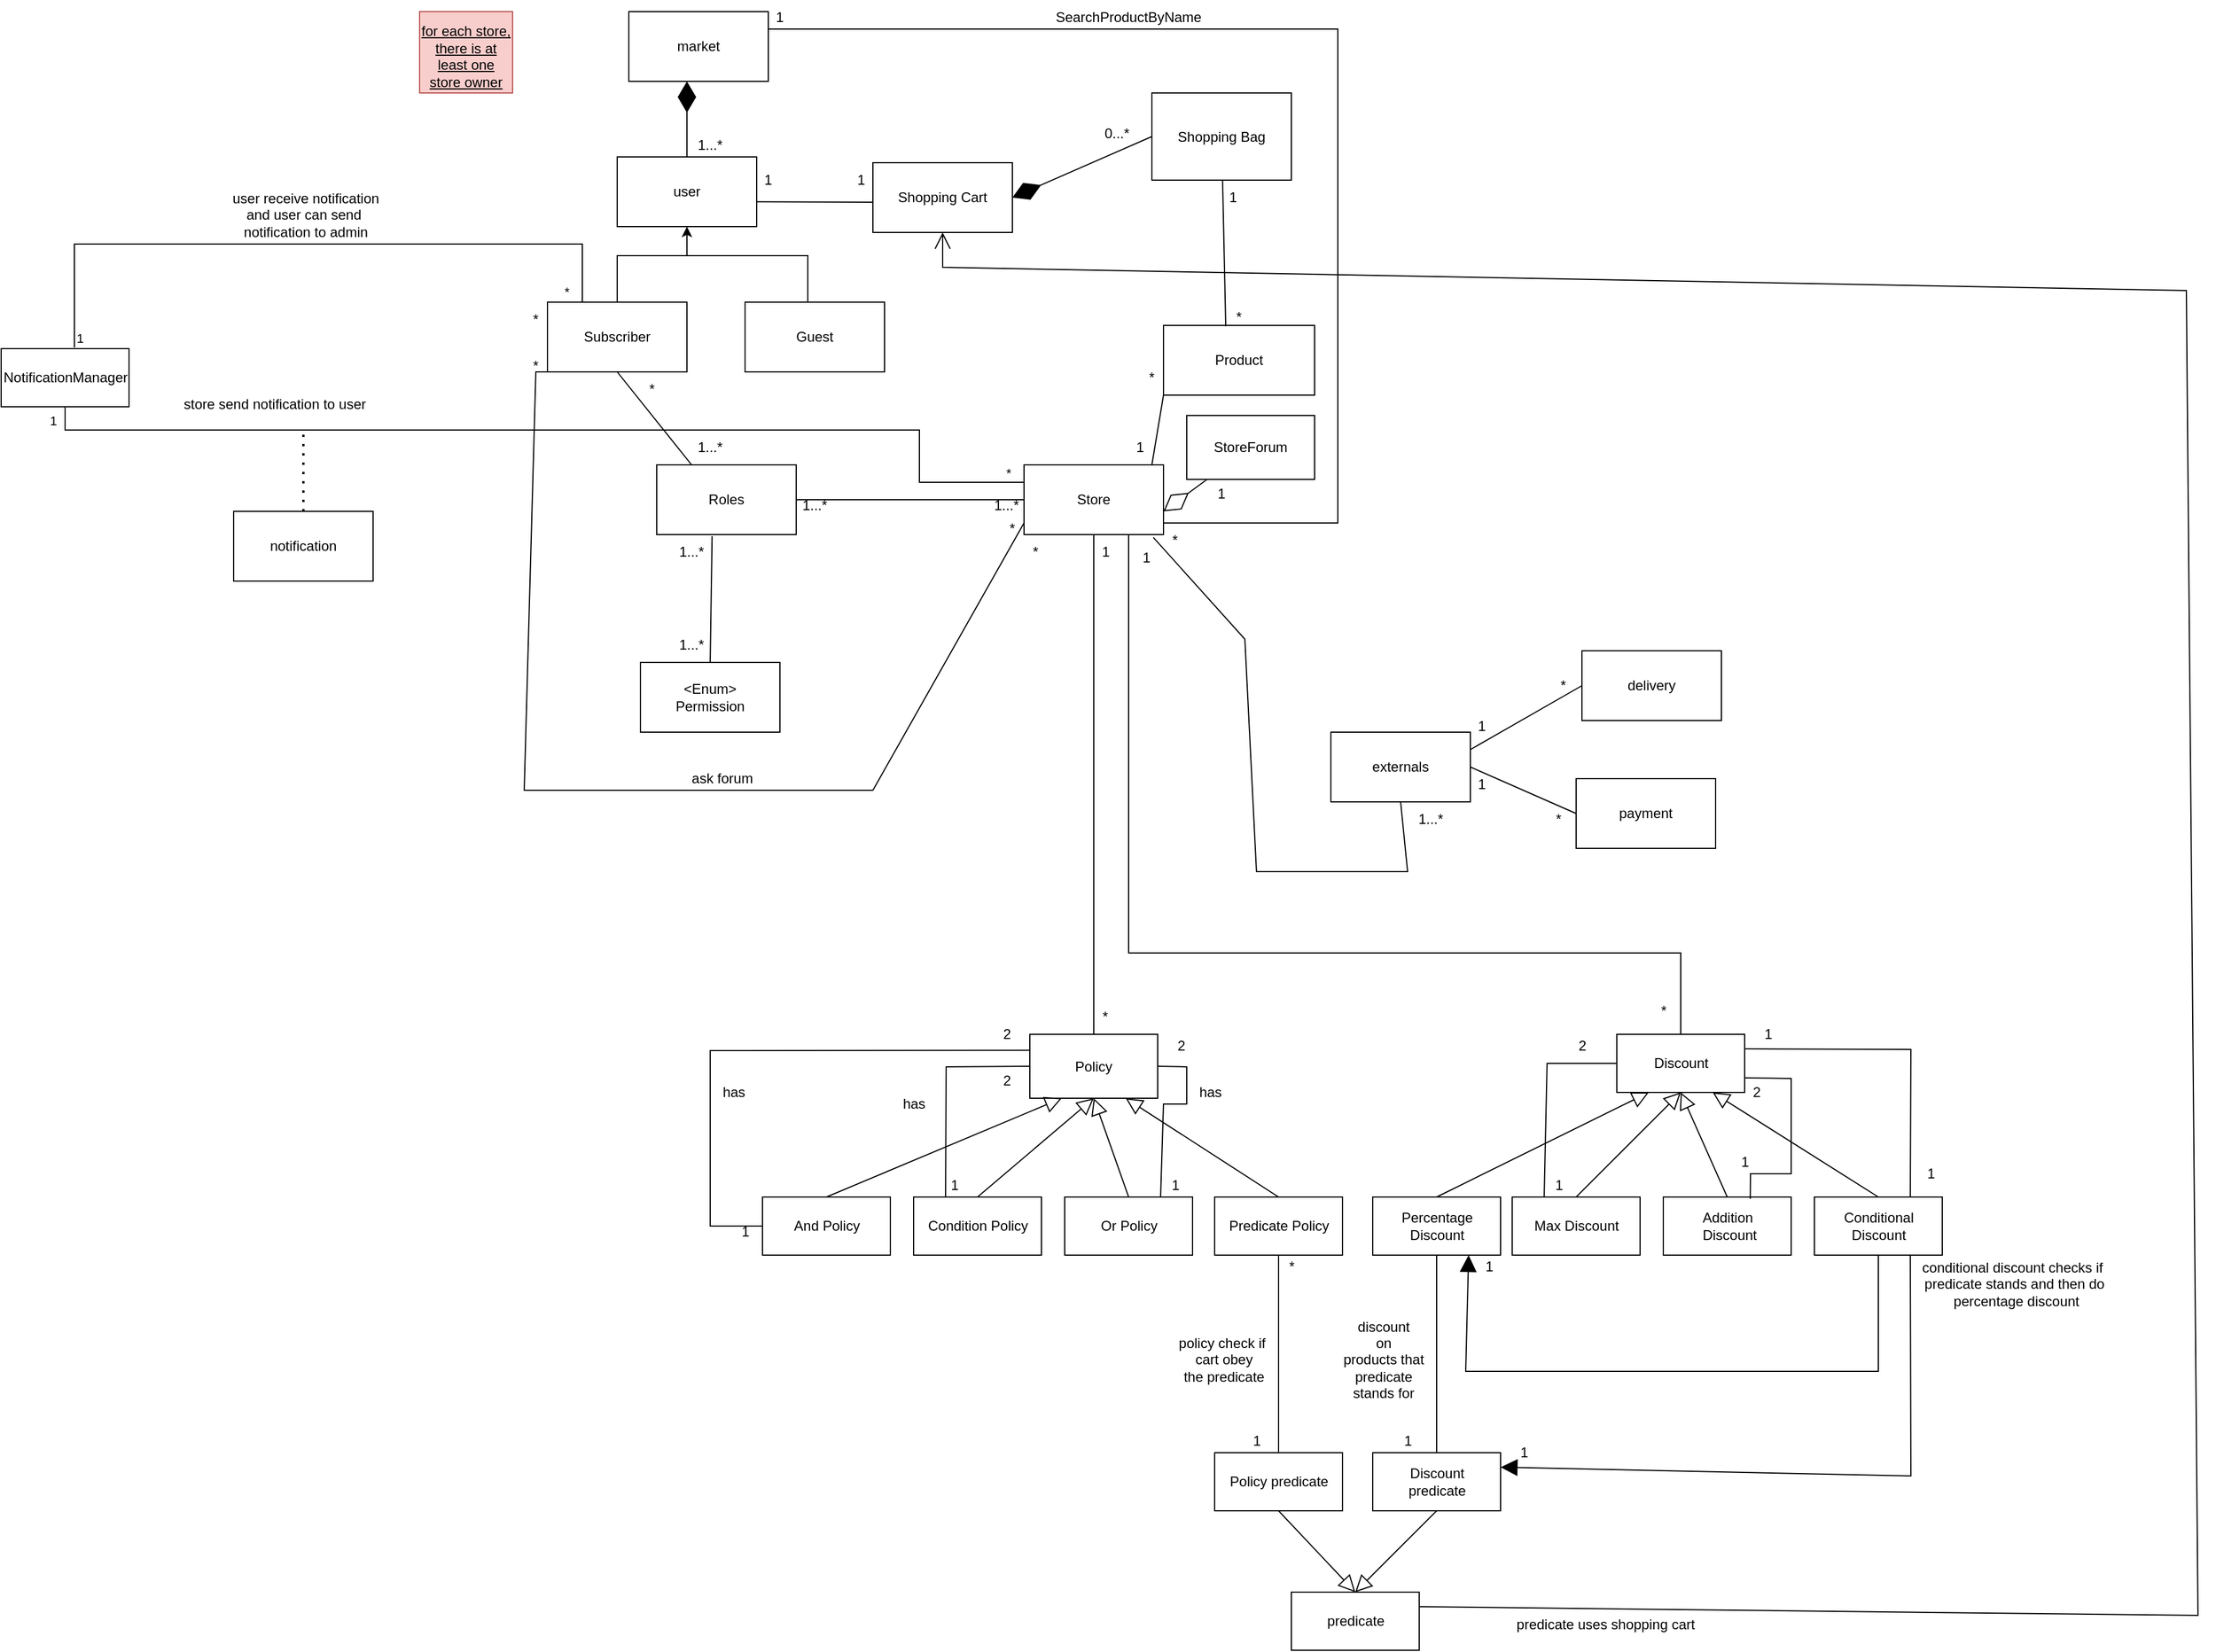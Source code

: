 <mxfile version="18.0.6" type="device"><diagram id="CNRtDulPWYAnTscaQBXn" name="Page-1"><mxGraphModel dx="1721" dy="625" grid="1" gridSize="10" guides="1" tooltips="1" connect="1" arrows="1" fold="1" page="0" pageScale="1" pageWidth="827" pageHeight="1169" math="0" shadow="0"><root><mxCell id="0"/><mxCell id="1" parent="0"/><mxCell id="8NnA5TS5kdoRxNdT7JG1-1" value="market" style="rounded=0;whiteSpace=wrap;html=1;" parent="1" vertex="1"><mxGeometry x="210" y="10" width="120" height="60" as="geometry"/></mxCell><mxCell id="8NnA5TS5kdoRxNdT7JG1-14" value="user" style="rounded=0;whiteSpace=wrap;html=1;" parent="1" vertex="1"><mxGeometry x="200" y="135" width="120" height="60" as="geometry"/></mxCell><mxCell id="8NnA5TS5kdoRxNdT7JG1-16" value="" style="endArrow=diamondThin;endFill=1;endSize=24;html=1;rounded=0;" parent="1" source="8NnA5TS5kdoRxNdT7JG1-14" edge="1"><mxGeometry width="160" relative="1" as="geometry"><mxPoint x="430" y="220" as="sourcePoint"/><mxPoint x="260" y="70" as="targetPoint"/></mxGeometry></mxCell><mxCell id="8NnA5TS5kdoRxNdT7JG1-17" value="1...*" style="text;html=1;strokeColor=none;fillColor=none;align=center;verticalAlign=middle;whiteSpace=wrap;rounded=0;" parent="1" vertex="1"><mxGeometry x="250" y="110" width="60" height="30" as="geometry"/></mxCell><mxCell id="8NnA5TS5kdoRxNdT7JG1-18" value="Guest" style="rounded=0;whiteSpace=wrap;html=1;" parent="1" vertex="1"><mxGeometry x="310" y="260" width="120" height="60" as="geometry"/></mxCell><mxCell id="8NnA5TS5kdoRxNdT7JG1-19" value="Subscriber" style="rounded=0;whiteSpace=wrap;html=1;" parent="1" vertex="1"><mxGeometry x="140" y="260" width="120" height="60" as="geometry"/></mxCell><mxCell id="8NnA5TS5kdoRxNdT7JG1-20" value="" style="edgeStyle=elbowEdgeStyle;elbow=vertical;endArrow=classic;html=1;rounded=0;entryX=0.5;entryY=1;entryDx=0;entryDy=0;exitX=0.45;exitY=-0.002;exitDx=0;exitDy=0;exitPerimeter=0;" parent="1" source="8NnA5TS5kdoRxNdT7JG1-18" target="8NnA5TS5kdoRxNdT7JG1-14" edge="1"><mxGeometry width="50" height="50" relative="1" as="geometry"><mxPoint x="430" y="270" as="sourcePoint"/><mxPoint x="480" y="220" as="targetPoint"/><Array as="points"><mxPoint x="260" y="220"/></Array></mxGeometry></mxCell><mxCell id="8NnA5TS5kdoRxNdT7JG1-23" value="" style="endArrow=none;html=1;rounded=0;entryX=0.5;entryY=1;entryDx=0;entryDy=0;exitX=0.25;exitY=0;exitDx=0;exitDy=0;" parent="1" source="8NnA5TS5kdoRxNdT7JG1-24" target="8NnA5TS5kdoRxNdT7JG1-19" edge="1"><mxGeometry width="50" height="50" relative="1" as="geometry"><mxPoint x="294" y="400" as="sourcePoint"/><mxPoint x="480" y="410" as="targetPoint"/></mxGeometry></mxCell><mxCell id="8NnA5TS5kdoRxNdT7JG1-24" value="Roles" style="rounded=0;whiteSpace=wrap;html=1;" parent="1" vertex="1"><mxGeometry x="234" y="400" width="120" height="60" as="geometry"/></mxCell><mxCell id="8NnA5TS5kdoRxNdT7JG1-27" value="1...*" style="text;html=1;strokeColor=none;fillColor=none;align=center;verticalAlign=middle;whiteSpace=wrap;rounded=0;" parent="1" vertex="1"><mxGeometry x="234" y="460" width="60" height="30" as="geometry"/></mxCell><mxCell id="8NnA5TS5kdoRxNdT7JG1-31" value="*" style="text;html=1;strokeColor=none;fillColor=none;align=center;verticalAlign=middle;whiteSpace=wrap;rounded=0;" parent="1" vertex="1"><mxGeometry x="200" y="320" width="60" height="30" as="geometry"/></mxCell><mxCell id="8NnA5TS5kdoRxNdT7JG1-32" value="&amp;lt;Enum&amp;gt;&lt;br&gt;Permission" style="rounded=0;whiteSpace=wrap;html=1;" parent="1" vertex="1"><mxGeometry x="220" y="570" width="120" height="60" as="geometry"/></mxCell><mxCell id="8NnA5TS5kdoRxNdT7JG1-33" value="1...*" style="text;html=1;strokeColor=none;fillColor=none;align=center;verticalAlign=middle;whiteSpace=wrap;rounded=0;" parent="1" vertex="1"><mxGeometry x="234" y="540" width="60" height="30" as="geometry"/></mxCell><mxCell id="8NnA5TS5kdoRxNdT7JG1-34" value="1...*" style="text;html=1;strokeColor=none;fillColor=none;align=center;verticalAlign=middle;whiteSpace=wrap;rounded=0;" parent="1" vertex="1"><mxGeometry x="250" y="370" width="60" height="30" as="geometry"/></mxCell><mxCell id="8NnA5TS5kdoRxNdT7JG1-35" value="Store" style="rounded=0;whiteSpace=wrap;html=1;" parent="1" vertex="1"><mxGeometry x="550" y="400" width="120" height="60" as="geometry"/></mxCell><mxCell id="8NnA5TS5kdoRxNdT7JG1-36" value="" style="endArrow=none;html=1;rounded=0;entryX=0;entryY=0.5;entryDx=0;entryDy=0;exitX=1;exitY=0.5;exitDx=0;exitDy=0;" parent="1" source="8NnA5TS5kdoRxNdT7JG1-24" target="8NnA5TS5kdoRxNdT7JG1-35" edge="1"><mxGeometry width="50" height="50" relative="1" as="geometry"><mxPoint x="450" y="520" as="sourcePoint"/><mxPoint x="500" y="470" as="targetPoint"/></mxGeometry></mxCell><mxCell id="8NnA5TS5kdoRxNdT7JG1-37" value="1...*" style="text;html=1;strokeColor=none;fillColor=none;align=center;verticalAlign=middle;whiteSpace=wrap;rounded=0;" parent="1" vertex="1"><mxGeometry x="340" y="420" width="60" height="30" as="geometry"/></mxCell><mxCell id="8NnA5TS5kdoRxNdT7JG1-38" value="1...*" style="text;html=1;strokeColor=none;fillColor=none;align=center;verticalAlign=middle;whiteSpace=wrap;rounded=0;" parent="1" vertex="1"><mxGeometry x="505" y="420" width="60" height="30" as="geometry"/></mxCell><mxCell id="8NnA5TS5kdoRxNdT7JG1-42" value="1" style="text;html=1;strokeColor=none;fillColor=none;align=center;verticalAlign=middle;whiteSpace=wrap;rounded=0;" parent="1" vertex="1"><mxGeometry x="300" y="140" width="60" height="30" as="geometry"/></mxCell><mxCell id="8NnA5TS5kdoRxNdT7JG1-43" value="*" style="text;html=1;strokeColor=none;fillColor=none;align=center;verticalAlign=middle;whiteSpace=wrap;rounded=0;" parent="1" vertex="1"><mxGeometry x="630" y="310" width="60" height="30" as="geometry"/></mxCell><mxCell id="8NnA5TS5kdoRxNdT7JG1-45" value="Policy" style="rounded=0;whiteSpace=wrap;html=1;" parent="1" vertex="1"><mxGeometry x="555" y="890" width="110" height="55" as="geometry"/></mxCell><mxCell id="8NnA5TS5kdoRxNdT7JG1-48" value="" style="endArrow=none;html=1;rounded=0;exitX=0.5;exitY=0;exitDx=0;exitDy=0;" parent="1" source="8NnA5TS5kdoRxNdT7JG1-19" edge="1"><mxGeometry width="50" height="50" relative="1" as="geometry"><mxPoint x="330" y="330" as="sourcePoint"/><mxPoint x="260" y="220" as="targetPoint"/><Array as="points"><mxPoint x="200" y="220"/></Array></mxGeometry></mxCell><mxCell id="8NnA5TS5kdoRxNdT7JG1-50" value="Shopping Bag" style="rounded=0;whiteSpace=wrap;html=1;" parent="1" vertex="1"><mxGeometry x="660" y="80" width="120" height="75" as="geometry"/></mxCell><mxCell id="8NnA5TS5kdoRxNdT7JG1-52" value="1" style="text;html=1;strokeColor=none;fillColor=none;align=center;verticalAlign=middle;whiteSpace=wrap;rounded=0;" parent="1" vertex="1"><mxGeometry x="620" y="370" width="60" height="30" as="geometry"/></mxCell><mxCell id="8NnA5TS5kdoRxNdT7JG1-53" value="Shopping Cart" style="rounded=0;whiteSpace=wrap;html=1;" parent="1" vertex="1"><mxGeometry x="420" y="140" width="120" height="60" as="geometry"/></mxCell><mxCell id="8NnA5TS5kdoRxNdT7JG1-55" value="" style="endArrow=diamondThin;endFill=1;endSize=24;html=1;rounded=0;entryX=1;entryY=0.5;entryDx=0;entryDy=0;exitX=0;exitY=0.5;exitDx=0;exitDy=0;" parent="1" source="8NnA5TS5kdoRxNdT7JG1-50" target="8NnA5TS5kdoRxNdT7JG1-53" edge="1"><mxGeometry width="160" relative="1" as="geometry"><mxPoint x="680" y="118" as="sourcePoint"/><mxPoint x="620" y="190" as="targetPoint"/></mxGeometry></mxCell><mxCell id="8NnA5TS5kdoRxNdT7JG1-57" value="0...*" style="text;html=1;strokeColor=none;fillColor=none;align=center;verticalAlign=middle;whiteSpace=wrap;rounded=0;" parent="1" vertex="1"><mxGeometry x="600" y="100" width="60" height="30" as="geometry"/></mxCell><mxCell id="8NnA5TS5kdoRxNdT7JG1-59" value="" style="endArrow=none;html=1;rounded=0;entryX=1.003;entryY=0.643;entryDx=0;entryDy=0;entryPerimeter=0;" parent="1" target="8NnA5TS5kdoRxNdT7JG1-14" edge="1"><mxGeometry width="50" height="50" relative="1" as="geometry"><mxPoint x="420" y="174" as="sourcePoint"/><mxPoint x="320" y="165" as="targetPoint"/></mxGeometry></mxCell><mxCell id="8NnA5TS5kdoRxNdT7JG1-61" value="Product" style="rounded=0;whiteSpace=wrap;html=1;" parent="1" vertex="1"><mxGeometry x="670" y="280" width="130" height="60" as="geometry"/></mxCell><mxCell id="8NnA5TS5kdoRxNdT7JG1-62" value="" style="endArrow=none;html=1;rounded=0;exitX=0;exitY=1;exitDx=0;exitDy=0;" parent="1" source="8NnA5TS5kdoRxNdT7JG1-61" edge="1"><mxGeometry width="50" height="50" relative="1" as="geometry"><mxPoint x="720" y="430" as="sourcePoint"/><mxPoint x="660" y="400" as="targetPoint"/></mxGeometry></mxCell><mxCell id="8NnA5TS5kdoRxNdT7JG1-66" value="" style="endArrow=none;html=1;rounded=0;entryX=0.397;entryY=1.023;entryDx=0;entryDy=0;exitX=0.5;exitY=0;exitDx=0;exitDy=0;entryPerimeter=0;" parent="1" source="8NnA5TS5kdoRxNdT7JG1-32" target="8NnA5TS5kdoRxNdT7JG1-24" edge="1"><mxGeometry width="50" height="50" relative="1" as="geometry"><mxPoint x="420" y="530" as="sourcePoint"/><mxPoint x="470" y="480" as="targetPoint"/></mxGeometry></mxCell><mxCell id="LafEs9_6mlYipBy7HaVf-2" value="1...*" style="text;html=1;strokeColor=none;fillColor=none;align=center;verticalAlign=middle;whiteSpace=wrap;rounded=0;" parent="1" vertex="1"><mxGeometry x="870" y="690" width="60" height="30" as="geometry"/></mxCell><mxCell id="LafEs9_6mlYipBy7HaVf-5" value="*" style="text;html=1;strokeColor=none;fillColor=none;align=center;verticalAlign=middle;whiteSpace=wrap;rounded=0;" parent="1" vertex="1"><mxGeometry x="530" y="460" width="60" height="30" as="geometry"/></mxCell><mxCell id="Qsyckm6fCD_breZmFHuD-1" value="StoreForum" style="rounded=0;whiteSpace=wrap;html=1;" parent="1" vertex="1"><mxGeometry x="690" y="357.5" width="110" height="55" as="geometry"/></mxCell><mxCell id="Qsyckm6fCD_breZmFHuD-2" value="" style="endArrow=diamondThin;endFill=0;endSize=24;html=1;rounded=0;" parent="1" source="Qsyckm6fCD_breZmFHuD-1" edge="1"><mxGeometry width="160" relative="1" as="geometry"><mxPoint x="710" y="355" as="sourcePoint"/><mxPoint x="670" y="440" as="targetPoint"/></mxGeometry></mxCell><mxCell id="Qsyckm6fCD_breZmFHuD-4" value="" style="endArrow=none;html=1;rounded=0;exitX=0.412;exitY=0.013;exitDx=0;exitDy=0;exitPerimeter=0;" parent="1" source="8NnA5TS5kdoRxNdT7JG1-61" target="8NnA5TS5kdoRxNdT7JG1-50" edge="1"><mxGeometry width="50" height="50" relative="1" as="geometry"><mxPoint x="780" y="280" as="sourcePoint"/><mxPoint x="550" y="320" as="targetPoint"/></mxGeometry></mxCell><mxCell id="Qsyckm6fCD_breZmFHuD-5" value="" style="endArrow=none;html=1;rounded=0;entryX=0;entryY=1;entryDx=0;entryDy=0;" parent="1" target="8NnA5TS5kdoRxNdT7JG1-19" edge="1"><mxGeometry width="50" height="50" relative="1" as="geometry"><mxPoint x="550" y="450" as="sourcePoint"/><mxPoint x="190" y="175" as="targetPoint"/><Array as="points"><mxPoint x="420" y="680"/><mxPoint x="310" y="680"/><mxPoint x="120" y="680"/><mxPoint x="130" y="320"/></Array></mxGeometry></mxCell><mxCell id="Qsyckm6fCD_breZmFHuD-6" value="ask forum" style="text;html=1;align=center;verticalAlign=middle;resizable=0;points=[];autosize=1;strokeColor=none;fillColor=none;" parent="1" vertex="1"><mxGeometry x="255" y="660" width="70" height="20" as="geometry"/></mxCell><mxCell id="Qsyckm6fCD_breZmFHuD-7" value="" style="endArrow=none;html=1;rounded=0;entryX=1;entryY=0.25;entryDx=0;entryDy=0;" parent="1" target="8NnA5TS5kdoRxNdT7JG1-1" edge="1"><mxGeometry width="50" height="50" relative="1" as="geometry"><mxPoint x="670" y="450" as="sourcePoint"/><mxPoint x="331.68" y="167.38" as="targetPoint"/><Array as="points"><mxPoint x="820" y="450"/><mxPoint x="820" y="25"/></Array></mxGeometry></mxCell><mxCell id="Qsyckm6fCD_breZmFHuD-12" value="externals" style="rounded=0;whiteSpace=wrap;html=1;" parent="1" vertex="1"><mxGeometry x="814" y="630" width="120" height="60" as="geometry"/></mxCell><mxCell id="Qsyckm6fCD_breZmFHuD-13" value="delivery" style="rounded=0;whiteSpace=wrap;html=1;" parent="1" vertex="1"><mxGeometry x="1030" y="560" width="120" height="60" as="geometry"/></mxCell><mxCell id="Qsyckm6fCD_breZmFHuD-14" value="payment" style="rounded=0;whiteSpace=wrap;html=1;" parent="1" vertex="1"><mxGeometry x="1025" y="670" width="120" height="60" as="geometry"/></mxCell><mxCell id="Qsyckm6fCD_breZmFHuD-15" value="" style="endArrow=none;html=1;rounded=0;entryX=0;entryY=0.5;entryDx=0;entryDy=0;exitX=1;exitY=0.25;exitDx=0;exitDy=0;" parent="1" source="Qsyckm6fCD_breZmFHuD-12" target="Qsyckm6fCD_breZmFHuD-13" edge="1"><mxGeometry width="50" height="50" relative="1" as="geometry"><mxPoint x="1100" y="670" as="sourcePoint"/><mxPoint x="1150" y="620" as="targetPoint"/></mxGeometry></mxCell><mxCell id="Qsyckm6fCD_breZmFHuD-19" value="" style="endArrow=none;html=1;rounded=0;entryX=0;entryY=0.5;entryDx=0;entryDy=0;exitX=1;exitY=0.5;exitDx=0;exitDy=0;" parent="1" source="Qsyckm6fCD_breZmFHuD-12" target="Qsyckm6fCD_breZmFHuD-14" edge="1"><mxGeometry width="50" height="50" relative="1" as="geometry"><mxPoint x="944" y="655" as="sourcePoint"/><mxPoint x="1040" y="600" as="targetPoint"/></mxGeometry></mxCell><mxCell id="Qsyckm6fCD_breZmFHuD-21" value="1" style="text;html=1;strokeColor=none;fillColor=none;align=center;verticalAlign=middle;whiteSpace=wrap;rounded=0;" parent="1" vertex="1"><mxGeometry x="914" y="610" width="60" height="30" as="geometry"/></mxCell><mxCell id="Qsyckm6fCD_breZmFHuD-23" value="1" style="text;html=1;strokeColor=none;fillColor=none;align=center;verticalAlign=middle;whiteSpace=wrap;rounded=0;" parent="1" vertex="1"><mxGeometry x="914" y="660" width="60" height="30" as="geometry"/></mxCell><mxCell id="Qsyckm6fCD_breZmFHuD-24" value="*" style="text;html=1;strokeColor=none;fillColor=none;align=center;verticalAlign=middle;whiteSpace=wrap;rounded=0;" parent="1" vertex="1"><mxGeometry x="980" y="690" width="60" height="30" as="geometry"/></mxCell><mxCell id="Qsyckm6fCD_breZmFHuD-25" value="*" style="text;html=1;strokeColor=none;fillColor=none;align=center;verticalAlign=middle;whiteSpace=wrap;rounded=0;" parent="1" vertex="1"><mxGeometry x="984" y="575" width="60" height="30" as="geometry"/></mxCell><mxCell id="Qsyckm6fCD_breZmFHuD-29" value="" style="endArrow=none;html=1;rounded=0;entryX=0.927;entryY=1.04;entryDx=0;entryDy=0;entryPerimeter=0;exitX=0.5;exitY=1;exitDx=0;exitDy=0;" parent="1" source="Qsyckm6fCD_breZmFHuD-12" target="8NnA5TS5kdoRxNdT7JG1-35" edge="1"><mxGeometry width="50" height="50" relative="1" as="geometry"><mxPoint x="880" y="740" as="sourcePoint"/><mxPoint x="690" y="600" as="targetPoint"/><Array as="points"><mxPoint x="880" y="750"/><mxPoint x="750" y="750"/><mxPoint x="740" y="550"/></Array></mxGeometry></mxCell><mxCell id="Qsyckm6fCD_breZmFHuD-30" value="1" style="text;html=1;strokeColor=none;fillColor=none;align=center;verticalAlign=middle;whiteSpace=wrap;rounded=0;" parent="1" vertex="1"><mxGeometry x="700" y="155" width="60" height="30" as="geometry"/></mxCell><mxCell id="Qsyckm6fCD_breZmFHuD-34" value="SearchProductByName" style="text;html=1;strokeColor=none;fillColor=none;align=center;verticalAlign=middle;whiteSpace=wrap;rounded=0;" parent="1" vertex="1"><mxGeometry x="610" width="60" height="30" as="geometry"/></mxCell><mxCell id="Qsyckm6fCD_breZmFHuD-35" value="notification" style="rounded=0;whiteSpace=wrap;html=1;" parent="1" vertex="1"><mxGeometry x="-130" y="440" width="120" height="60" as="geometry"/></mxCell><mxCell id="Qsyckm6fCD_breZmFHuD-39" value="" style="endArrow=none;dashed=1;html=1;dashPattern=1 3;strokeWidth=2;rounded=0;exitX=0.5;exitY=0;exitDx=0;exitDy=0;" parent="1" source="Qsyckm6fCD_breZmFHuD-35" edge="1"><mxGeometry width="50" height="50" relative="1" as="geometry"><mxPoint x="185" y="790" as="sourcePoint"/><mxPoint x="-70" y="370" as="targetPoint"/></mxGeometry></mxCell><mxCell id="Qsyckm6fCD_breZmFHuD-40" value="*" style="text;html=1;strokeColor=none;fillColor=none;align=center;verticalAlign=middle;whiteSpace=wrap;rounded=0;" parent="1" vertex="1"><mxGeometry x="100" y="260" width="60" height="30" as="geometry"/></mxCell><mxCell id="Qsyckm6fCD_breZmFHuD-41" value="1" style="text;html=1;strokeColor=none;fillColor=none;align=center;verticalAlign=middle;whiteSpace=wrap;rounded=0;" parent="1" vertex="1"><mxGeometry x="380" y="140" width="60" height="30" as="geometry"/></mxCell><mxCell id="KidRCk2D1h9lTo90_P2T-3" value="*" style="text;html=1;strokeColor=none;fillColor=none;align=center;verticalAlign=middle;whiteSpace=wrap;rounded=0;" parent="1" vertex="1"><mxGeometry x="650" y="450" width="60" height="30" as="geometry"/></mxCell><mxCell id="KidRCk2D1h9lTo90_P2T-4" value="1" style="text;html=1;strokeColor=none;fillColor=none;align=center;verticalAlign=middle;whiteSpace=wrap;rounded=0;" parent="1" vertex="1"><mxGeometry x="310" width="60" height="30" as="geometry"/></mxCell><mxCell id="KidRCk2D1h9lTo90_P2T-11" value="*" style="text;html=1;strokeColor=none;fillColor=none;align=center;verticalAlign=middle;whiteSpace=wrap;rounded=0;" parent="1" vertex="1"><mxGeometry x="610" y="860" width="20" height="30" as="geometry"/></mxCell><mxCell id="KidRCk2D1h9lTo90_P2T-13" value="1" style="text;html=1;strokeColor=none;fillColor=none;align=center;verticalAlign=middle;whiteSpace=wrap;rounded=0;" parent="1" vertex="1"><mxGeometry x="690" y="410" width="60" height="30" as="geometry"/></mxCell><mxCell id="KidRCk2D1h9lTo90_P2T-14" value="*" style="text;html=1;strokeColor=none;fillColor=none;align=center;verticalAlign=middle;whiteSpace=wrap;rounded=0;" parent="1" vertex="1"><mxGeometry x="510" y="440" width="60" height="30" as="geometry"/></mxCell><mxCell id="KidRCk2D1h9lTo90_P2T-15" value="*" style="text;html=1;strokeColor=none;fillColor=none;align=center;verticalAlign=middle;whiteSpace=wrap;rounded=0;" parent="1" vertex="1"><mxGeometry x="100" y="300" width="60" height="30" as="geometry"/></mxCell><mxCell id="KidRCk2D1h9lTo90_P2T-23" value="&lt;font style=&quot;font-size: 12px&quot;&gt;for each store, there is at least one store owner&lt;/font&gt;" style="text;html=1;strokeColor=#b85450;fillColor=#f8cecc;align=center;verticalAlign=bottom;whiteSpace=wrap;rounded=0;fontSize=10;fontStyle=4" parent="1" vertex="1"><mxGeometry x="30" y="10" width="80" height="70" as="geometry"/></mxCell><mxCell id="Qs4PGXE8ilwnJrsjMcde-1" value="" style="endArrow=none;html=1;edgeStyle=orthogonalEdgeStyle;rounded=0;entryX=0.5;entryY=1;entryDx=0;entryDy=0;exitX=0.5;exitY=0;exitDx=0;exitDy=0;" parent="1" source="8NnA5TS5kdoRxNdT7JG1-45" target="8NnA5TS5kdoRxNdT7JG1-35" edge="1"><mxGeometry relative="1" as="geometry"><mxPoint x="340" y="620" as="sourcePoint"/><mxPoint x="500" y="620" as="targetPoint"/></mxGeometry></mxCell><mxCell id="Qs4PGXE8ilwnJrsjMcde-4" value="1" style="text;html=1;align=center;verticalAlign=middle;resizable=0;points=[];autosize=1;strokeColor=none;fillColor=none;" parent="1" vertex="1"><mxGeometry x="610" y="465" width="20" height="20" as="geometry"/></mxCell><mxCell id="Qs4PGXE8ilwnJrsjMcde-8" value="And Policy" style="html=1;" parent="1" vertex="1"><mxGeometry x="325" y="1030" width="110" height="50" as="geometry"/></mxCell><mxCell id="Qs4PGXE8ilwnJrsjMcde-10" value="Condition Policy" style="html=1;" parent="1" vertex="1"><mxGeometry x="455" y="1030" width="110" height="50" as="geometry"/></mxCell><mxCell id="Qs4PGXE8ilwnJrsjMcde-11" value="Predicate Policy" style="html=1;" parent="1" vertex="1"><mxGeometry x="714" y="1030" width="110" height="50" as="geometry"/></mxCell><mxCell id="Qs4PGXE8ilwnJrsjMcde-12" value="Or Policy" style="html=1;" parent="1" vertex="1"><mxGeometry x="585" y="1030" width="110" height="50" as="geometry"/></mxCell><mxCell id="Qs4PGXE8ilwnJrsjMcde-13" value="" style="endArrow=block;endFill=0;endSize=12;html=1;rounded=0;entryX=0.25;entryY=1;entryDx=0;entryDy=0;exitX=0.5;exitY=0;exitDx=0;exitDy=0;" parent="1" source="Qs4PGXE8ilwnJrsjMcde-8" target="8NnA5TS5kdoRxNdT7JG1-45" edge="1"><mxGeometry width="160" relative="1" as="geometry"><mxPoint x="400" y="900" as="sourcePoint"/><mxPoint x="560" y="900" as="targetPoint"/></mxGeometry></mxCell><mxCell id="Qs4PGXE8ilwnJrsjMcde-14" value="" style="endArrow=block;endFill=0;endSize=12;html=1;rounded=0;entryX=0.5;entryY=1;entryDx=0;entryDy=0;exitX=0.5;exitY=0;exitDx=0;exitDy=0;" parent="1" source="Qs4PGXE8ilwnJrsjMcde-10" target="8NnA5TS5kdoRxNdT7JG1-45" edge="1"><mxGeometry width="160" relative="1" as="geometry"><mxPoint x="380" y="980" as="sourcePoint"/><mxPoint x="620" y="955" as="targetPoint"/></mxGeometry></mxCell><mxCell id="Qs4PGXE8ilwnJrsjMcde-15" value="" style="endArrow=block;endFill=0;endSize=12;html=1;rounded=0;exitX=0.5;exitY=0;exitDx=0;exitDy=0;entryX=0.5;entryY=1;entryDx=0;entryDy=0;" parent="1" source="Qs4PGXE8ilwnJrsjMcde-12" target="8NnA5TS5kdoRxNdT7JG1-45" edge="1"><mxGeometry width="160" relative="1" as="geometry"><mxPoint x="510" y="980" as="sourcePoint"/><mxPoint x="760" y="930" as="targetPoint"/></mxGeometry></mxCell><mxCell id="Qs4PGXE8ilwnJrsjMcde-16" value="" style="endArrow=block;endFill=0;endSize=12;html=1;rounded=0;exitX=0.5;exitY=0;exitDx=0;exitDy=0;entryX=0.75;entryY=1;entryDx=0;entryDy=0;" parent="1" source="Qs4PGXE8ilwnJrsjMcde-11" target="8NnA5TS5kdoRxNdT7JG1-45" edge="1"><mxGeometry width="160" relative="1" as="geometry"><mxPoint x="650" y="1040" as="sourcePoint"/><mxPoint x="620" y="955" as="targetPoint"/></mxGeometry></mxCell><mxCell id="Qs4PGXE8ilwnJrsjMcde-21" value="" style="endArrow=none;endFill=0;endSize=12;html=1;rounded=0;exitX=0;exitY=0.5;exitDx=0;exitDy=0;entryX=0;entryY=0.25;entryDx=0;entryDy=0;" parent="1" source="Qs4PGXE8ilwnJrsjMcde-8" target="8NnA5TS5kdoRxNdT7JG1-45" edge="1"><mxGeometry width="160" relative="1" as="geometry"><mxPoint x="400" y="900" as="sourcePoint"/><mxPoint x="560" y="900" as="targetPoint"/><Array as="points"><mxPoint x="280" y="1055"/><mxPoint x="280" y="904"/></Array></mxGeometry></mxCell><mxCell id="Qs4PGXE8ilwnJrsjMcde-22" value="2" style="text;html=1;align=center;verticalAlign=middle;resizable=0;points=[];autosize=1;strokeColor=none;fillColor=none;" parent="1" vertex="1"><mxGeometry x="525" y="880" width="20" height="20" as="geometry"/></mxCell><mxCell id="Qs4PGXE8ilwnJrsjMcde-24" value="has" style="text;html=1;align=center;verticalAlign=middle;resizable=0;points=[];autosize=1;strokeColor=none;fillColor=none;" parent="1" vertex="1"><mxGeometry x="280" y="930" width="40" height="20" as="geometry"/></mxCell><mxCell id="Qs4PGXE8ilwnJrsjMcde-25" value="" style="endArrow=none;endFill=0;endSize=12;html=1;rounded=0;exitX=0.25;exitY=0;exitDx=0;exitDy=0;entryX=0;entryY=0.5;entryDx=0;entryDy=0;" parent="1" source="Qs4PGXE8ilwnJrsjMcde-10" target="8NnA5TS5kdoRxNdT7JG1-45" edge="1"><mxGeometry width="160" relative="1" as="geometry"><mxPoint x="335" y="1065" as="sourcePoint"/><mxPoint x="565" y="913.75" as="targetPoint"/><Array as="points"><mxPoint x="483" y="918"/></Array></mxGeometry></mxCell><mxCell id="Qs4PGXE8ilwnJrsjMcde-26" value="2" style="text;html=1;align=center;verticalAlign=middle;resizable=0;points=[];autosize=1;strokeColor=none;fillColor=none;" parent="1" vertex="1"><mxGeometry x="525" y="920" width="20" height="20" as="geometry"/></mxCell><mxCell id="Qs4PGXE8ilwnJrsjMcde-27" value="has" style="text;html=1;align=center;verticalAlign=middle;resizable=0;points=[];autosize=1;strokeColor=none;fillColor=none;" parent="1" vertex="1"><mxGeometry x="435" y="940" width="40" height="20" as="geometry"/></mxCell><mxCell id="Qs4PGXE8ilwnJrsjMcde-28" value="" style="endArrow=none;endFill=0;endSize=12;html=1;rounded=0;exitX=0.75;exitY=0;exitDx=0;exitDy=0;entryX=1;entryY=0.5;entryDx=0;entryDy=0;" parent="1" source="Qs4PGXE8ilwnJrsjMcde-12" target="8NnA5TS5kdoRxNdT7JG1-45" edge="1"><mxGeometry width="160" relative="1" as="geometry"><mxPoint x="345" y="1075" as="sourcePoint"/><mxPoint x="575" y="923.75" as="targetPoint"/><Array as="points"><mxPoint x="670" y="950"/><mxPoint x="690" y="950"/><mxPoint x="690" y="918"/></Array></mxGeometry></mxCell><mxCell id="Qs4PGXE8ilwnJrsjMcde-29" value="2" style="text;html=1;align=center;verticalAlign=middle;resizable=0;points=[];autosize=1;strokeColor=none;fillColor=none;" parent="1" vertex="1"><mxGeometry x="675" y="890" width="20" height="20" as="geometry"/></mxCell><mxCell id="Qs4PGXE8ilwnJrsjMcde-30" value="has" style="text;html=1;align=center;verticalAlign=middle;resizable=0;points=[];autosize=1;strokeColor=none;fillColor=none;" parent="1" vertex="1"><mxGeometry x="690" y="930" width="40" height="20" as="geometry"/></mxCell><mxCell id="Qs4PGXE8ilwnJrsjMcde-31" value="Policy predicate" style="html=1;" parent="1" vertex="1"><mxGeometry x="714" y="1250" width="110" height="50" as="geometry"/></mxCell><mxCell id="Qs4PGXE8ilwnJrsjMcde-32" value="" style="endArrow=none;endFill=0;endSize=12;html=1;rounded=0;entryX=0.5;entryY=0;entryDx=0;entryDy=0;exitX=0.5;exitY=1;exitDx=0;exitDy=0;" parent="1" source="Qs4PGXE8ilwnJrsjMcde-11" target="Qs4PGXE8ilwnJrsjMcde-31" edge="1"><mxGeometry width="160" relative="1" as="geometry"><mxPoint x="400" y="1000" as="sourcePoint"/><mxPoint x="560" y="1000" as="targetPoint"/></mxGeometry></mxCell><mxCell id="Qs4PGXE8ilwnJrsjMcde-35" value="1" style="text;html=1;align=center;verticalAlign=middle;resizable=0;points=[];autosize=1;strokeColor=none;fillColor=none;" parent="1" vertex="1"><mxGeometry x="300" y="1050" width="20" height="20" as="geometry"/></mxCell><mxCell id="Qs4PGXE8ilwnJrsjMcde-36" value="1" style="text;html=1;align=center;verticalAlign=middle;resizable=0;points=[];autosize=1;strokeColor=none;fillColor=none;" parent="1" vertex="1"><mxGeometry x="480" y="1010" width="20" height="20" as="geometry"/></mxCell><mxCell id="Qs4PGXE8ilwnJrsjMcde-37" value="1" style="text;html=1;align=center;verticalAlign=middle;resizable=0;points=[];autosize=1;strokeColor=none;fillColor=none;" parent="1" vertex="1"><mxGeometry x="670" y="1010" width="20" height="20" as="geometry"/></mxCell><mxCell id="Qs4PGXE8ilwnJrsjMcde-38" value="*" style="text;html=1;align=center;verticalAlign=middle;resizable=0;points=[];autosize=1;strokeColor=none;fillColor=none;" parent="1" vertex="1"><mxGeometry x="770" y="1080" width="20" height="20" as="geometry"/></mxCell><mxCell id="Qs4PGXE8ilwnJrsjMcde-39" value="Discount" style="html=1;" parent="1" vertex="1"><mxGeometry x="1060" y="890" width="110" height="50" as="geometry"/></mxCell><mxCell id="Qs4PGXE8ilwnJrsjMcde-41" value="&lt;div&gt;Conditional&lt;/div&gt;&lt;div&gt;Discount&lt;/div&gt;" style="html=1;" parent="1" vertex="1"><mxGeometry x="1230" y="1030" width="110" height="50" as="geometry"/></mxCell><mxCell id="Qs4PGXE8ilwnJrsjMcde-42" value="&lt;div&gt;Addition&lt;/div&gt;&lt;div&gt;&amp;nbsp;Discount&lt;/div&gt;" style="html=1;" parent="1" vertex="1"><mxGeometry x="1100" y="1030" width="110" height="50" as="geometry"/></mxCell><mxCell id="Qs4PGXE8ilwnJrsjMcde-43" value="Max Discount" style="html=1;" parent="1" vertex="1"><mxGeometry x="970" y="1030" width="110" height="50" as="geometry"/></mxCell><mxCell id="Qs4PGXE8ilwnJrsjMcde-44" value="&lt;div&gt;Percentage &lt;br&gt;&lt;/div&gt;&lt;div&gt;Discount&lt;/div&gt;" style="html=1;" parent="1" vertex="1"><mxGeometry x="850" y="1030" width="110" height="50" as="geometry"/></mxCell><mxCell id="Qs4PGXE8ilwnJrsjMcde-46" value="" style="endArrow=none;endFill=0;endSize=12;html=1;rounded=0;exitX=0.5;exitY=1;exitDx=0;exitDy=0;entryX=0.5;entryY=0;entryDx=0;entryDy=0;" parent="1" source="Qs4PGXE8ilwnJrsjMcde-44" target="Qs4PGXE8ilwnJrsjMcde-56" edge="1"><mxGeometry width="160" relative="1" as="geometry"><mxPoint x="887.5" y="1090" as="sourcePoint"/><mxPoint x="890" y="1240" as="targetPoint"/><Array as="points"><mxPoint x="905" y="1200"/></Array></mxGeometry></mxCell><mxCell id="Qs4PGXE8ilwnJrsjMcde-47" value="1" style="text;html=1;align=center;verticalAlign=middle;resizable=0;points=[];autosize=1;strokeColor=none;fillColor=none;" parent="1" vertex="1"><mxGeometry x="740" y="1230" width="20" height="20" as="geometry"/></mxCell><mxCell id="Qs4PGXE8ilwnJrsjMcde-48" value="1" style="text;html=1;align=center;verticalAlign=middle;resizable=0;points=[];autosize=1;strokeColor=none;fillColor=none;" parent="1" vertex="1"><mxGeometry x="870" y="1230" width="20" height="20" as="geometry"/></mxCell><mxCell id="Qs4PGXE8ilwnJrsjMcde-50" value="&lt;div&gt;discount&lt;/div&gt;&lt;div&gt;on&lt;/div&gt;&lt;div&gt;products that &lt;br&gt;&lt;/div&gt;&lt;div&gt;predicate &lt;br&gt;&lt;/div&gt;&lt;div&gt;stands for&lt;br&gt;&lt;/div&gt;" style="text;html=1;align=center;verticalAlign=middle;resizable=0;points=[];autosize=1;strokeColor=none;fillColor=none;" parent="1" vertex="1"><mxGeometry x="814" y="1130" width="90" height="80" as="geometry"/></mxCell><mxCell id="Qs4PGXE8ilwnJrsjMcde-52" value="" style="endArrow=block;endFill=0;endSize=12;html=1;rounded=0;exitX=0.5;exitY=0;exitDx=0;exitDy=0;entryX=0.25;entryY=1;entryDx=0;entryDy=0;" parent="1" source="Qs4PGXE8ilwnJrsjMcde-44" target="Qs4PGXE8ilwnJrsjMcde-39" edge="1"><mxGeometry width="160" relative="1" as="geometry"><mxPoint x="779" y="1040" as="sourcePoint"/><mxPoint x="647.5" y="955" as="targetPoint"/></mxGeometry></mxCell><mxCell id="Qs4PGXE8ilwnJrsjMcde-53" value="" style="endArrow=block;endFill=0;endSize=12;html=1;rounded=0;exitX=0.5;exitY=0;exitDx=0;exitDy=0;entryX=0.5;entryY=1;entryDx=0;entryDy=0;" parent="1" source="Qs4PGXE8ilwnJrsjMcde-43" target="Qs4PGXE8ilwnJrsjMcde-39" edge="1"><mxGeometry width="160" relative="1" as="geometry"><mxPoint x="915.0" y="1040" as="sourcePoint"/><mxPoint x="1097.5" y="950" as="targetPoint"/></mxGeometry></mxCell><mxCell id="Qs4PGXE8ilwnJrsjMcde-54" value="" style="endArrow=block;endFill=0;endSize=12;html=1;rounded=0;exitX=0.5;exitY=0;exitDx=0;exitDy=0;entryX=0.5;entryY=1;entryDx=0;entryDy=0;" parent="1" source="Qs4PGXE8ilwnJrsjMcde-42" target="Qs4PGXE8ilwnJrsjMcde-39" edge="1"><mxGeometry width="160" relative="1" as="geometry"><mxPoint x="925.0" y="1050" as="sourcePoint"/><mxPoint x="1107.5" y="960" as="targetPoint"/></mxGeometry></mxCell><mxCell id="Qs4PGXE8ilwnJrsjMcde-55" value="" style="endArrow=block;endFill=0;endSize=12;html=1;rounded=0;exitX=0.5;exitY=0;exitDx=0;exitDy=0;entryX=0.75;entryY=1;entryDx=0;entryDy=0;" parent="1" source="Qs4PGXE8ilwnJrsjMcde-41" target="Qs4PGXE8ilwnJrsjMcde-39" edge="1"><mxGeometry width="160" relative="1" as="geometry"><mxPoint x="935.0" y="1060" as="sourcePoint"/><mxPoint x="1117.5" y="970" as="targetPoint"/></mxGeometry></mxCell><mxCell id="Qs4PGXE8ilwnJrsjMcde-56" value="&lt;div&gt;Discount &lt;br&gt;&lt;/div&gt;&lt;div&gt;predicate&lt;/div&gt;" style="html=1;" parent="1" vertex="1"><mxGeometry x="850" y="1250" width="110" height="50" as="geometry"/></mxCell><mxCell id="Qs4PGXE8ilwnJrsjMcde-57" value="&lt;div&gt;policy check if&lt;/div&gt;&lt;div&gt;&amp;nbsp;cart obey&lt;/div&gt;&lt;div&gt;&amp;nbsp;the predicate&lt;/div&gt;" style="text;html=1;align=center;verticalAlign=middle;resizable=0;points=[];autosize=1;strokeColor=none;fillColor=none;" parent="1" vertex="1"><mxGeometry x="675" y="1145" width="90" height="50" as="geometry"/></mxCell><mxCell id="Qs4PGXE8ilwnJrsjMcde-58" value="predicate" style="html=1;" parent="1" vertex="1"><mxGeometry x="780" y="1370" width="110" height="50" as="geometry"/></mxCell><mxCell id="Qs4PGXE8ilwnJrsjMcde-59" value="" style="endArrow=block;endFill=0;endSize=12;html=1;rounded=0;entryX=0.5;entryY=0;entryDx=0;entryDy=0;exitX=0.5;exitY=1;exitDx=0;exitDy=0;" parent="1" source="Qs4PGXE8ilwnJrsjMcde-31" target="Qs4PGXE8ilwnJrsjMcde-58" edge="1"><mxGeometry width="160" relative="1" as="geometry"><mxPoint x="390" y="1040" as="sourcePoint"/><mxPoint x="592.5" y="955" as="targetPoint"/></mxGeometry></mxCell><mxCell id="Qs4PGXE8ilwnJrsjMcde-60" value="" style="endArrow=block;endFill=0;endSize=12;html=1;rounded=0;entryX=0.5;entryY=0;entryDx=0;entryDy=0;exitX=0.5;exitY=1;exitDx=0;exitDy=0;" parent="1" source="Qs4PGXE8ilwnJrsjMcde-56" target="Qs4PGXE8ilwnJrsjMcde-58" edge="1"><mxGeometry width="160" relative="1" as="geometry"><mxPoint x="779" y="1310" as="sourcePoint"/><mxPoint x="845.0" y="1380" as="targetPoint"/></mxGeometry></mxCell><mxCell id="Qs4PGXE8ilwnJrsjMcde-61" value="" style="endArrow=none;endFill=0;endSize=12;html=1;rounded=0;exitX=0.25;exitY=0;exitDx=0;exitDy=0;entryX=0;entryY=0.5;entryDx=0;entryDy=0;" parent="1" source="Qs4PGXE8ilwnJrsjMcde-43" target="Qs4PGXE8ilwnJrsjMcde-39" edge="1"><mxGeometry width="160" relative="1" as="geometry"><mxPoint x="492.5" y="1040" as="sourcePoint"/><mxPoint x="565" y="927.5" as="targetPoint"/><Array as="points"><mxPoint x="1000" y="915"/></Array></mxGeometry></mxCell><mxCell id="Qs4PGXE8ilwnJrsjMcde-62" value="2" style="text;html=1;align=center;verticalAlign=middle;resizable=0;points=[];autosize=1;strokeColor=none;fillColor=none;" parent="1" vertex="1"><mxGeometry x="1020" y="890" width="20" height="20" as="geometry"/></mxCell><mxCell id="Qs4PGXE8ilwnJrsjMcde-63" value="1" style="text;html=1;align=center;verticalAlign=middle;resizable=0;points=[];autosize=1;strokeColor=none;fillColor=none;" parent="1" vertex="1"><mxGeometry x="1000" y="1010" width="20" height="20" as="geometry"/></mxCell><mxCell id="Qs4PGXE8ilwnJrsjMcde-65" value="" style="endArrow=none;endFill=0;endSize=12;html=1;rounded=0;exitX=0.75;exitY=0;exitDx=0;exitDy=0;entryX=1;entryY=0.25;entryDx=0;entryDy=0;" parent="1" source="Qs4PGXE8ilwnJrsjMcde-41" target="Qs4PGXE8ilwnJrsjMcde-39" edge="1"><mxGeometry width="160" relative="1" as="geometry"><mxPoint x="502.5" y="1050" as="sourcePoint"/><mxPoint x="575" y="937.5" as="targetPoint"/><Array as="points"><mxPoint x="1313" y="903"/></Array></mxGeometry></mxCell><mxCell id="Qs4PGXE8ilwnJrsjMcde-66" value="1" style="text;html=1;align=center;verticalAlign=middle;resizable=0;points=[];autosize=1;strokeColor=none;fillColor=none;" parent="1" vertex="1"><mxGeometry x="1180" y="880" width="20" height="20" as="geometry"/></mxCell><mxCell id="Qs4PGXE8ilwnJrsjMcde-67" value="1" style="text;html=1;align=center;verticalAlign=middle;resizable=0;points=[];autosize=1;strokeColor=none;fillColor=none;" parent="1" vertex="1"><mxGeometry x="1320" y="1000" width="20" height="20" as="geometry"/></mxCell><mxCell id="Qs4PGXE8ilwnJrsjMcde-68" value="" style="endArrow=none;endFill=0;endSize=12;html=1;rounded=0;exitX=0.68;exitY=0.032;exitDx=0;exitDy=0;entryX=1;entryY=0.75;entryDx=0;entryDy=0;exitPerimeter=0;" parent="1" source="Qs4PGXE8ilwnJrsjMcde-42" target="Qs4PGXE8ilwnJrsjMcde-39" edge="1"><mxGeometry width="160" relative="1" as="geometry"><mxPoint x="1322.5" y="1040" as="sourcePoint"/><mxPoint x="1180" y="912.5" as="targetPoint"/><Array as="points"><mxPoint x="1175" y="1010"/><mxPoint x="1210" y="1010"/><mxPoint x="1210" y="928"/></Array></mxGeometry></mxCell><mxCell id="Qs4PGXE8ilwnJrsjMcde-69" value="2" style="text;html=1;align=center;verticalAlign=middle;resizable=0;points=[];autosize=1;strokeColor=none;fillColor=none;" parent="1" vertex="1"><mxGeometry x="1170" y="930" width="20" height="20" as="geometry"/></mxCell><mxCell id="Qs4PGXE8ilwnJrsjMcde-70" value="1" style="text;html=1;align=center;verticalAlign=middle;resizable=0;points=[];autosize=1;strokeColor=none;fillColor=none;" parent="1" vertex="1"><mxGeometry x="1160" y="990" width="20" height="20" as="geometry"/></mxCell><mxCell id="Qs4PGXE8ilwnJrsjMcde-71" value="" style="endArrow=block;endFill=1;endSize=12;html=1;rounded=0;exitX=0.5;exitY=1;exitDx=0;exitDy=0;entryX=0.75;entryY=1;entryDx=0;entryDy=0;" parent="1" source="Qs4PGXE8ilwnJrsjMcde-41" target="Qs4PGXE8ilwnJrsjMcde-44" edge="1"><mxGeometry width="160" relative="1" as="geometry"><mxPoint x="1322.5" y="1040" as="sourcePoint"/><mxPoint x="1180" y="912.5" as="targetPoint"/><Array as="points"><mxPoint x="1285" y="1180"/><mxPoint x="930" y="1180"/></Array></mxGeometry></mxCell><mxCell id="Qs4PGXE8ilwnJrsjMcde-74" value="" style="endArrow=block;endFill=1;endSize=12;html=1;rounded=0;exitX=0.75;exitY=1;exitDx=0;exitDy=0;entryX=1;entryY=0.25;entryDx=0;entryDy=0;" parent="1" source="Qs4PGXE8ilwnJrsjMcde-41" target="Qs4PGXE8ilwnJrsjMcde-56" edge="1"><mxGeometry width="160" relative="1" as="geometry"><mxPoint x="1295" y="1090" as="sourcePoint"/><mxPoint x="942.5" y="1090" as="targetPoint"/><Array as="points"><mxPoint x="1313" y="1270"/></Array></mxGeometry></mxCell><mxCell id="Qs4PGXE8ilwnJrsjMcde-76" value="1" style="text;html=1;align=center;verticalAlign=middle;resizable=0;points=[];autosize=1;strokeColor=none;fillColor=none;" parent="1" vertex="1"><mxGeometry x="940" y="1080" width="20" height="20" as="geometry"/></mxCell><mxCell id="Qs4PGXE8ilwnJrsjMcde-80" value="1" style="text;html=1;align=center;verticalAlign=middle;resizable=0;points=[];autosize=1;strokeColor=none;fillColor=none;" parent="1" vertex="1"><mxGeometry x="970" y="1240" width="20" height="20" as="geometry"/></mxCell><mxCell id="Qs4PGXE8ilwnJrsjMcde-81" value="" style="endArrow=none;html=1;edgeStyle=orthogonalEdgeStyle;rounded=0;entryX=0.75;entryY=1;entryDx=0;entryDy=0;exitX=0.5;exitY=0;exitDx=0;exitDy=0;" parent="1" source="Qs4PGXE8ilwnJrsjMcde-39" target="8NnA5TS5kdoRxNdT7JG1-35" edge="1"><mxGeometry relative="1" as="geometry"><mxPoint x="620" y="900" as="sourcePoint"/><mxPoint x="620" y="470" as="targetPoint"/><Array as="points"><mxPoint x="1115" y="820"/><mxPoint x="640" y="820"/></Array></mxGeometry></mxCell><mxCell id="Qs4PGXE8ilwnJrsjMcde-83" value="1" style="text;html=1;align=center;verticalAlign=middle;resizable=0;points=[];autosize=1;strokeColor=none;fillColor=none;" parent="1" vertex="1"><mxGeometry x="645" y="470" width="20" height="20" as="geometry"/></mxCell><mxCell id="Qs4PGXE8ilwnJrsjMcde-84" value="*" style="text;html=1;align=center;verticalAlign=middle;resizable=0;points=[];autosize=1;strokeColor=none;fillColor=none;" parent="1" vertex="1"><mxGeometry x="1090" y="860" width="20" height="20" as="geometry"/></mxCell><mxCell id="Qs4PGXE8ilwnJrsjMcde-85" value="&lt;div&gt;&lt;br&gt;&lt;/div&gt;" style="text;html=1;align=center;verticalAlign=middle;resizable=0;points=[];autosize=1;strokeColor=none;fillColor=none;" parent="1" vertex="1"><mxGeometry x="1090" y="1150" width="20" height="20" as="geometry"/></mxCell><mxCell id="Qs4PGXE8ilwnJrsjMcde-86" value="&lt;div&gt;conditional discount checks if &lt;br&gt;&lt;/div&gt;&lt;div&gt;&amp;nbsp;predicate stands and then do&lt;/div&gt;&lt;div&gt;&amp;nbsp; percentage discount&lt;/div&gt;" style="text;html=1;align=center;verticalAlign=middle;resizable=0;points=[];autosize=1;strokeColor=none;fillColor=none;" parent="1" vertex="1"><mxGeometry x="1310" y="1080" width="180" height="50" as="geometry"/></mxCell><mxCell id="Qs4PGXE8ilwnJrsjMcde-87" value="" style="endArrow=open;endFill=1;endSize=12;html=1;rounded=0;entryX=0.5;entryY=1;entryDx=0;entryDy=0;exitX=1;exitY=0.25;exitDx=0;exitDy=0;" parent="1" source="Qs4PGXE8ilwnJrsjMcde-58" target="8NnA5TS5kdoRxNdT7JG1-53" edge="1"><mxGeometry width="160" relative="1" as="geometry"><mxPoint x="1270" y="1000" as="sourcePoint"/><mxPoint x="1430" y="1000" as="targetPoint"/><Array as="points"><mxPoint x="1560" y="1390"/><mxPoint x="1550" y="250"/><mxPoint x="480" y="230"/></Array></mxGeometry></mxCell><mxCell id="Qs4PGXE8ilwnJrsjMcde-89" value="NotificationManager" style="html=1;" parent="1" vertex="1"><mxGeometry x="-330" y="300" width="110" height="50" as="geometry"/></mxCell><mxCell id="Qs4PGXE8ilwnJrsjMcde-90" value="" style="endArrow=none;html=1;edgeStyle=orthogonalEdgeStyle;rounded=0;entryX=0.25;entryY=0;entryDx=0;entryDy=0;exitX=0.573;exitY=-0.019;exitDx=0;exitDy=0;exitPerimeter=0;" parent="1" source="Qs4PGXE8ilwnJrsjMcde-89" target="8NnA5TS5kdoRxNdT7JG1-19" edge="1"><mxGeometry relative="1" as="geometry"><mxPoint x="430" y="270" as="sourcePoint"/><mxPoint x="590" y="270" as="targetPoint"/><Array as="points"><mxPoint x="-267" y="210"/><mxPoint x="170" y="210"/></Array></mxGeometry></mxCell><mxCell id="Qs4PGXE8ilwnJrsjMcde-91" value="1" style="edgeLabel;resizable=0;html=1;align=left;verticalAlign=bottom;" parent="Qs4PGXE8ilwnJrsjMcde-90" connectable="0" vertex="1"><mxGeometry x="-1" relative="1" as="geometry"/></mxCell><mxCell id="Qs4PGXE8ilwnJrsjMcde-92" value="*" style="edgeLabel;resizable=0;html=1;align=right;verticalAlign=bottom;" parent="Qs4PGXE8ilwnJrsjMcde-90" connectable="0" vertex="1"><mxGeometry x="1" relative="1" as="geometry"><mxPoint x="-11" as="offset"/></mxGeometry></mxCell><mxCell id="Qs4PGXE8ilwnJrsjMcde-93" value="" style="endArrow=none;html=1;edgeStyle=orthogonalEdgeStyle;rounded=0;entryX=0;entryY=0.25;entryDx=0;entryDy=0;exitX=0.5;exitY=1;exitDx=0;exitDy=0;" parent="1" source="Qs4PGXE8ilwnJrsjMcde-89" target="8NnA5TS5kdoRxNdT7JG1-35" edge="1"><mxGeometry relative="1" as="geometry"><mxPoint x="-256.97" y="309.05" as="sourcePoint"/><mxPoint x="180.0" y="270" as="targetPoint"/><Array as="points"><mxPoint x="-275" y="370"/><mxPoint x="460" y="370"/><mxPoint x="460" y="415"/></Array></mxGeometry></mxCell><mxCell id="Qs4PGXE8ilwnJrsjMcde-94" value="1" style="edgeLabel;resizable=0;html=1;align=left;verticalAlign=bottom;" parent="Qs4PGXE8ilwnJrsjMcde-93" connectable="0" vertex="1"><mxGeometry x="-1" relative="1" as="geometry"><mxPoint x="-15" y="20" as="offset"/></mxGeometry></mxCell><mxCell id="Qs4PGXE8ilwnJrsjMcde-95" value="*" style="edgeLabel;resizable=0;html=1;align=right;verticalAlign=bottom;" parent="Qs4PGXE8ilwnJrsjMcde-93" connectable="0" vertex="1"><mxGeometry x="1" relative="1" as="geometry"><mxPoint x="-11" as="offset"/></mxGeometry></mxCell><mxCell id="Qs4PGXE8ilwnJrsjMcde-96" value="&lt;div&gt;store send notification to user&lt;/div&gt;&lt;div&gt;&lt;br&gt;&lt;/div&gt;" style="text;html=1;align=center;verticalAlign=middle;resizable=0;points=[];autosize=1;strokeColor=none;fillColor=none;" parent="1" vertex="1"><mxGeometry x="-185" y="340" width="180" height="30" as="geometry"/></mxCell><mxCell id="Qs4PGXE8ilwnJrsjMcde-97" value="&lt;div&gt;&amp;nbsp;user receive notification&lt;br&gt;&lt;/div&gt;&lt;div&gt;and user can send&lt;/div&gt;&lt;div&gt;&amp;nbsp;notification to admin&lt;br&gt;&lt;/div&gt;" style="text;html=1;align=center;verticalAlign=middle;resizable=0;points=[];autosize=1;strokeColor=none;fillColor=none;" parent="1" vertex="1"><mxGeometry x="-145" y="160" width="150" height="50" as="geometry"/></mxCell><mxCell id="Qs4PGXE8ilwnJrsjMcde-98" value="&lt;div&gt;predicate uses shopping cart &lt;br&gt;&lt;/div&gt;&lt;div&gt;&lt;br&gt;&lt;/div&gt;" style="text;html=1;align=center;verticalAlign=middle;resizable=0;points=[];autosize=1;strokeColor=none;fillColor=none;" parent="1" vertex="1"><mxGeometry x="960" y="1390" width="180" height="30" as="geometry"/></mxCell><mxCell id="5HW7W1qPzvX4uqauLsnH-1" value="*" style="text;html=1;strokeColor=none;fillColor=none;align=center;verticalAlign=middle;whiteSpace=wrap;rounded=0;" vertex="1" parent="1"><mxGeometry x="705" y="258" width="60" height="30" as="geometry"/></mxCell></root></mxGraphModel></diagram></mxfile>